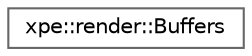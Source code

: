 digraph "Graphical Class Hierarchy"
{
 // LATEX_PDF_SIZE
  bgcolor="transparent";
  edge [fontname=Helvetica,fontsize=10,labelfontname=Helvetica,labelfontsize=10];
  node [fontname=Helvetica,fontsize=10,shape=box,height=0.2,width=0.4];
  rankdir="LR";
  Node0 [id="Node000000",label="xpe::render::Buffers",height=0.2,width=0.4,color="grey40", fillcolor="white", style="filled",URL="$structxpe_1_1render_1_1_buffers.html",tooltip=" "];
}
